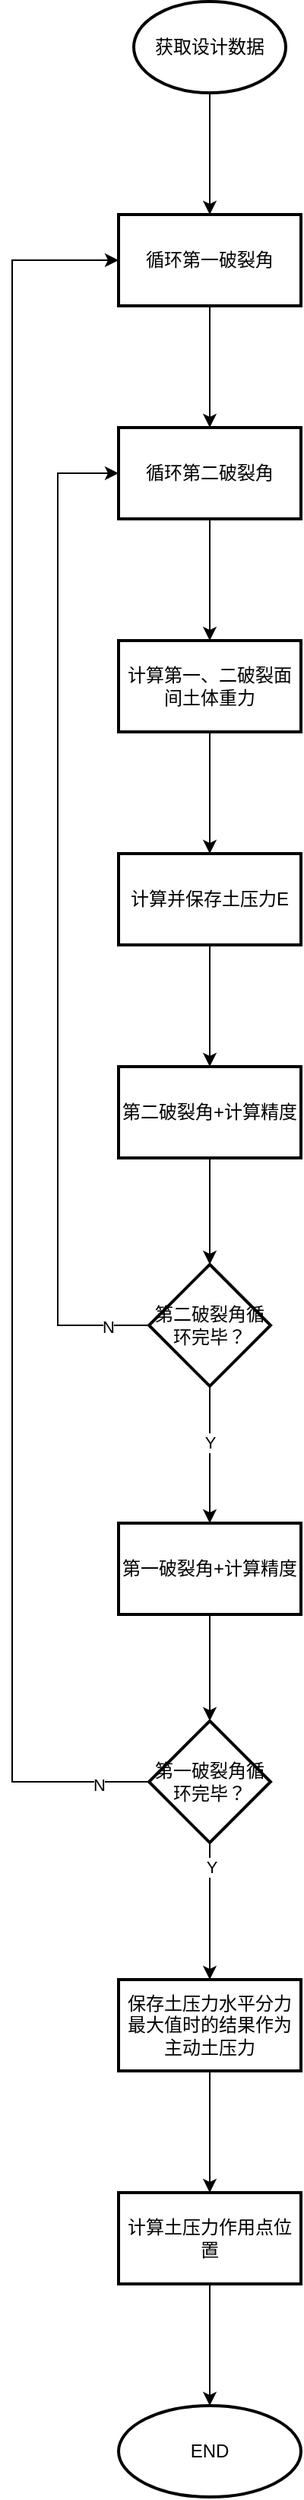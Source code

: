 <mxfile version="18.0.2" type="device"><diagram name="Page-1" id="edf60f1a-56cd-e834-aa8a-f176f3a09ee4"><mxGraphModel dx="539" dy="328" grid="1" gridSize="10" guides="1" tooltips="1" connect="1" arrows="1" fold="1" page="1" pageScale="1" pageWidth="1100" pageHeight="850" background="none" math="0" shadow="0"><root><mxCell id="0"/><mxCell id="1" parent="0"/><mxCell id="m5f6yX6WcxFRNBUKlaMJ-3" value="" style="edgeStyle=orthogonalEdgeStyle;rounded=0;orthogonalLoop=1;jettySize=auto;html=1;" edge="1" parent="1" source="m5f6yX6WcxFRNBUKlaMJ-1" target="m5f6yX6WcxFRNBUKlaMJ-2"><mxGeometry relative="1" as="geometry"/></mxCell><mxCell id="m5f6yX6WcxFRNBUKlaMJ-1" value="获取设计数据" style="strokeWidth=2;html=1;shape=mxgraph.flowchart.start_1;whiteSpace=wrap;" vertex="1" parent="1"><mxGeometry x="360" y="130" width="100" height="60" as="geometry"/></mxCell><mxCell id="m5f6yX6WcxFRNBUKlaMJ-21" value="" style="edgeStyle=orthogonalEdgeStyle;rounded=0;orthogonalLoop=1;jettySize=auto;html=1;" edge="1" parent="1" source="m5f6yX6WcxFRNBUKlaMJ-2" target="m5f6yX6WcxFRNBUKlaMJ-20"><mxGeometry relative="1" as="geometry"/></mxCell><mxCell id="m5f6yX6WcxFRNBUKlaMJ-2" value="循环第一破裂角" style="whiteSpace=wrap;html=1;strokeWidth=2;" vertex="1" parent="1"><mxGeometry x="350" y="270" width="120" height="60" as="geometry"/></mxCell><mxCell id="m5f6yX6WcxFRNBUKlaMJ-15" value="" style="edgeStyle=orthogonalEdgeStyle;rounded=0;orthogonalLoop=1;jettySize=auto;html=1;" edge="1" parent="1" source="m5f6yX6WcxFRNBUKlaMJ-12" target="m5f6yX6WcxFRNBUKlaMJ-14"><mxGeometry relative="1" as="geometry"/></mxCell><mxCell id="m5f6yX6WcxFRNBUKlaMJ-12" value="计算第一、二破裂面间土体重力" style="whiteSpace=wrap;html=1;strokeWidth=2;" vertex="1" parent="1"><mxGeometry x="350" y="550" width="120" height="60" as="geometry"/></mxCell><mxCell id="m5f6yX6WcxFRNBUKlaMJ-17" value="" style="edgeStyle=orthogonalEdgeStyle;rounded=0;orthogonalLoop=1;jettySize=auto;html=1;" edge="1" parent="1" source="m5f6yX6WcxFRNBUKlaMJ-14" target="m5f6yX6WcxFRNBUKlaMJ-16"><mxGeometry relative="1" as="geometry"/></mxCell><mxCell id="m5f6yX6WcxFRNBUKlaMJ-14" value="计算并保存土压力E" style="whiteSpace=wrap;html=1;strokeWidth=2;" vertex="1" parent="1"><mxGeometry x="350" y="690" width="120" height="60" as="geometry"/></mxCell><mxCell id="m5f6yX6WcxFRNBUKlaMJ-32" value="" style="edgeStyle=orthogonalEdgeStyle;rounded=0;orthogonalLoop=1;jettySize=auto;html=1;" edge="1" parent="1" source="m5f6yX6WcxFRNBUKlaMJ-16" target="m5f6yX6WcxFRNBUKlaMJ-31"><mxGeometry relative="1" as="geometry"/></mxCell><mxCell id="m5f6yX6WcxFRNBUKlaMJ-16" value="第二破裂角+计算精度" style="whiteSpace=wrap;html=1;strokeWidth=2;" vertex="1" parent="1"><mxGeometry x="350" y="830" width="120" height="60" as="geometry"/></mxCell><mxCell id="m5f6yX6WcxFRNBUKlaMJ-23" value="" style="edgeStyle=orthogonalEdgeStyle;rounded=0;orthogonalLoop=1;jettySize=auto;html=1;" edge="1" parent="1" source="m5f6yX6WcxFRNBUKlaMJ-20"><mxGeometry relative="1" as="geometry"><mxPoint x="410" y="550" as="targetPoint"/></mxGeometry></mxCell><mxCell id="m5f6yX6WcxFRNBUKlaMJ-20" value="循环第二破裂角" style="whiteSpace=wrap;html=1;strokeWidth=2;" vertex="1" parent="1"><mxGeometry x="350" y="410" width="120" height="60" as="geometry"/></mxCell><mxCell id="m5f6yX6WcxFRNBUKlaMJ-39" value="" style="edgeStyle=orthogonalEdgeStyle;rounded=0;orthogonalLoop=1;jettySize=auto;html=1;" edge="1" parent="1" source="m5f6yX6WcxFRNBUKlaMJ-24" target="m5f6yX6WcxFRNBUKlaMJ-38"><mxGeometry relative="1" as="geometry"/></mxCell><mxCell id="m5f6yX6WcxFRNBUKlaMJ-24" value="第一破裂角+计算精度" style="whiteSpace=wrap;html=1;strokeWidth=2;" vertex="1" parent="1"><mxGeometry x="350" y="1130" width="120" height="60" as="geometry"/></mxCell><mxCell id="m5f6yX6WcxFRNBUKlaMJ-34" value="" style="edgeStyle=orthogonalEdgeStyle;rounded=0;orthogonalLoop=1;jettySize=auto;html=1;" edge="1" parent="1" source="m5f6yX6WcxFRNBUKlaMJ-31"><mxGeometry relative="1" as="geometry"><mxPoint x="350" y="440" as="targetPoint"/><Array as="points"><mxPoint x="310" y="1000"/><mxPoint x="310" y="440"/></Array></mxGeometry></mxCell><mxCell id="m5f6yX6WcxFRNBUKlaMJ-35" value="N" style="edgeLabel;html=1;align=center;verticalAlign=middle;resizable=0;points=[];" vertex="1" connectable="0" parent="m5f6yX6WcxFRNBUKlaMJ-34"><mxGeometry x="-0.917" y="1" relative="1" as="geometry"><mxPoint as="offset"/></mxGeometry></mxCell><mxCell id="m5f6yX6WcxFRNBUKlaMJ-37" value="" style="edgeStyle=orthogonalEdgeStyle;rounded=0;orthogonalLoop=1;jettySize=auto;html=1;" edge="1" parent="1" source="m5f6yX6WcxFRNBUKlaMJ-31"><mxGeometry relative="1" as="geometry"><mxPoint x="410" y="1130" as="targetPoint"/></mxGeometry></mxCell><mxCell id="m5f6yX6WcxFRNBUKlaMJ-40" value="Y" style="edgeLabel;html=1;align=center;verticalAlign=middle;resizable=0;points=[];" vertex="1" connectable="0" parent="m5f6yX6WcxFRNBUKlaMJ-37"><mxGeometry x="-0.187" relative="1" as="geometry"><mxPoint as="offset"/></mxGeometry></mxCell><mxCell id="m5f6yX6WcxFRNBUKlaMJ-31" value="第二破裂角循环完毕？" style="rhombus;whiteSpace=wrap;html=1;strokeWidth=2;" vertex="1" parent="1"><mxGeometry x="370" y="960" width="80" height="80" as="geometry"/></mxCell><mxCell id="m5f6yX6WcxFRNBUKlaMJ-42" value="" style="edgeStyle=orthogonalEdgeStyle;rounded=0;orthogonalLoop=1;jettySize=auto;html=1;entryX=0;entryY=0.5;entryDx=0;entryDy=0;" edge="1" parent="1" source="m5f6yX6WcxFRNBUKlaMJ-38" target="m5f6yX6WcxFRNBUKlaMJ-2"><mxGeometry relative="1" as="geometry"><mxPoint x="290" y="1300" as="targetPoint"/><Array as="points"><mxPoint x="280" y="1300"/><mxPoint x="280" y="300"/></Array></mxGeometry></mxCell><mxCell id="m5f6yX6WcxFRNBUKlaMJ-43" value="N" style="edgeLabel;html=1;align=center;verticalAlign=middle;resizable=0;points=[];" vertex="1" connectable="0" parent="m5f6yX6WcxFRNBUKlaMJ-42"><mxGeometry x="-0.942" y="2" relative="1" as="geometry"><mxPoint as="offset"/></mxGeometry></mxCell><mxCell id="m5f6yX6WcxFRNBUKlaMJ-45" value="" style="edgeStyle=orthogonalEdgeStyle;rounded=0;orthogonalLoop=1;jettySize=auto;html=1;" edge="1" parent="1" source="m5f6yX6WcxFRNBUKlaMJ-38" target="m5f6yX6WcxFRNBUKlaMJ-44"><mxGeometry relative="1" as="geometry"/></mxCell><mxCell id="m5f6yX6WcxFRNBUKlaMJ-46" value="Y" style="edgeLabel;html=1;align=center;verticalAlign=middle;resizable=0;points=[];" vertex="1" connectable="0" parent="m5f6yX6WcxFRNBUKlaMJ-45"><mxGeometry x="-0.657" y="1" relative="1" as="geometry"><mxPoint as="offset"/></mxGeometry></mxCell><mxCell id="m5f6yX6WcxFRNBUKlaMJ-38" value="第一破裂角循环完毕？" style="rhombus;whiteSpace=wrap;html=1;strokeWidth=2;" vertex="1" parent="1"><mxGeometry x="370" y="1260" width="80" height="80" as="geometry"/></mxCell><mxCell id="m5f6yX6WcxFRNBUKlaMJ-48" value="" style="edgeStyle=orthogonalEdgeStyle;rounded=0;orthogonalLoop=1;jettySize=auto;html=1;" edge="1" parent="1" source="m5f6yX6WcxFRNBUKlaMJ-44" target="m5f6yX6WcxFRNBUKlaMJ-47"><mxGeometry relative="1" as="geometry"/></mxCell><mxCell id="m5f6yX6WcxFRNBUKlaMJ-44" value="保存土压力水平分力最大值时的结果作为主动土压力" style="whiteSpace=wrap;html=1;strokeWidth=2;" vertex="1" parent="1"><mxGeometry x="350" y="1430" width="120" height="60" as="geometry"/></mxCell><mxCell id="m5f6yX6WcxFRNBUKlaMJ-50" value="" style="edgeStyle=orthogonalEdgeStyle;rounded=0;orthogonalLoop=1;jettySize=auto;html=1;" edge="1" parent="1" source="m5f6yX6WcxFRNBUKlaMJ-47" target="m5f6yX6WcxFRNBUKlaMJ-49"><mxGeometry relative="1" as="geometry"/></mxCell><mxCell id="m5f6yX6WcxFRNBUKlaMJ-47" value="计算土压力作用点位置" style="whiteSpace=wrap;html=1;strokeWidth=2;" vertex="1" parent="1"><mxGeometry x="350" y="1570" width="120" height="60" as="geometry"/></mxCell><mxCell id="m5f6yX6WcxFRNBUKlaMJ-49" value="END" style="ellipse;whiteSpace=wrap;html=1;strokeWidth=2;" vertex="1" parent="1"><mxGeometry x="350" y="1710" width="120" height="60" as="geometry"/></mxCell></root></mxGraphModel></diagram></mxfile>